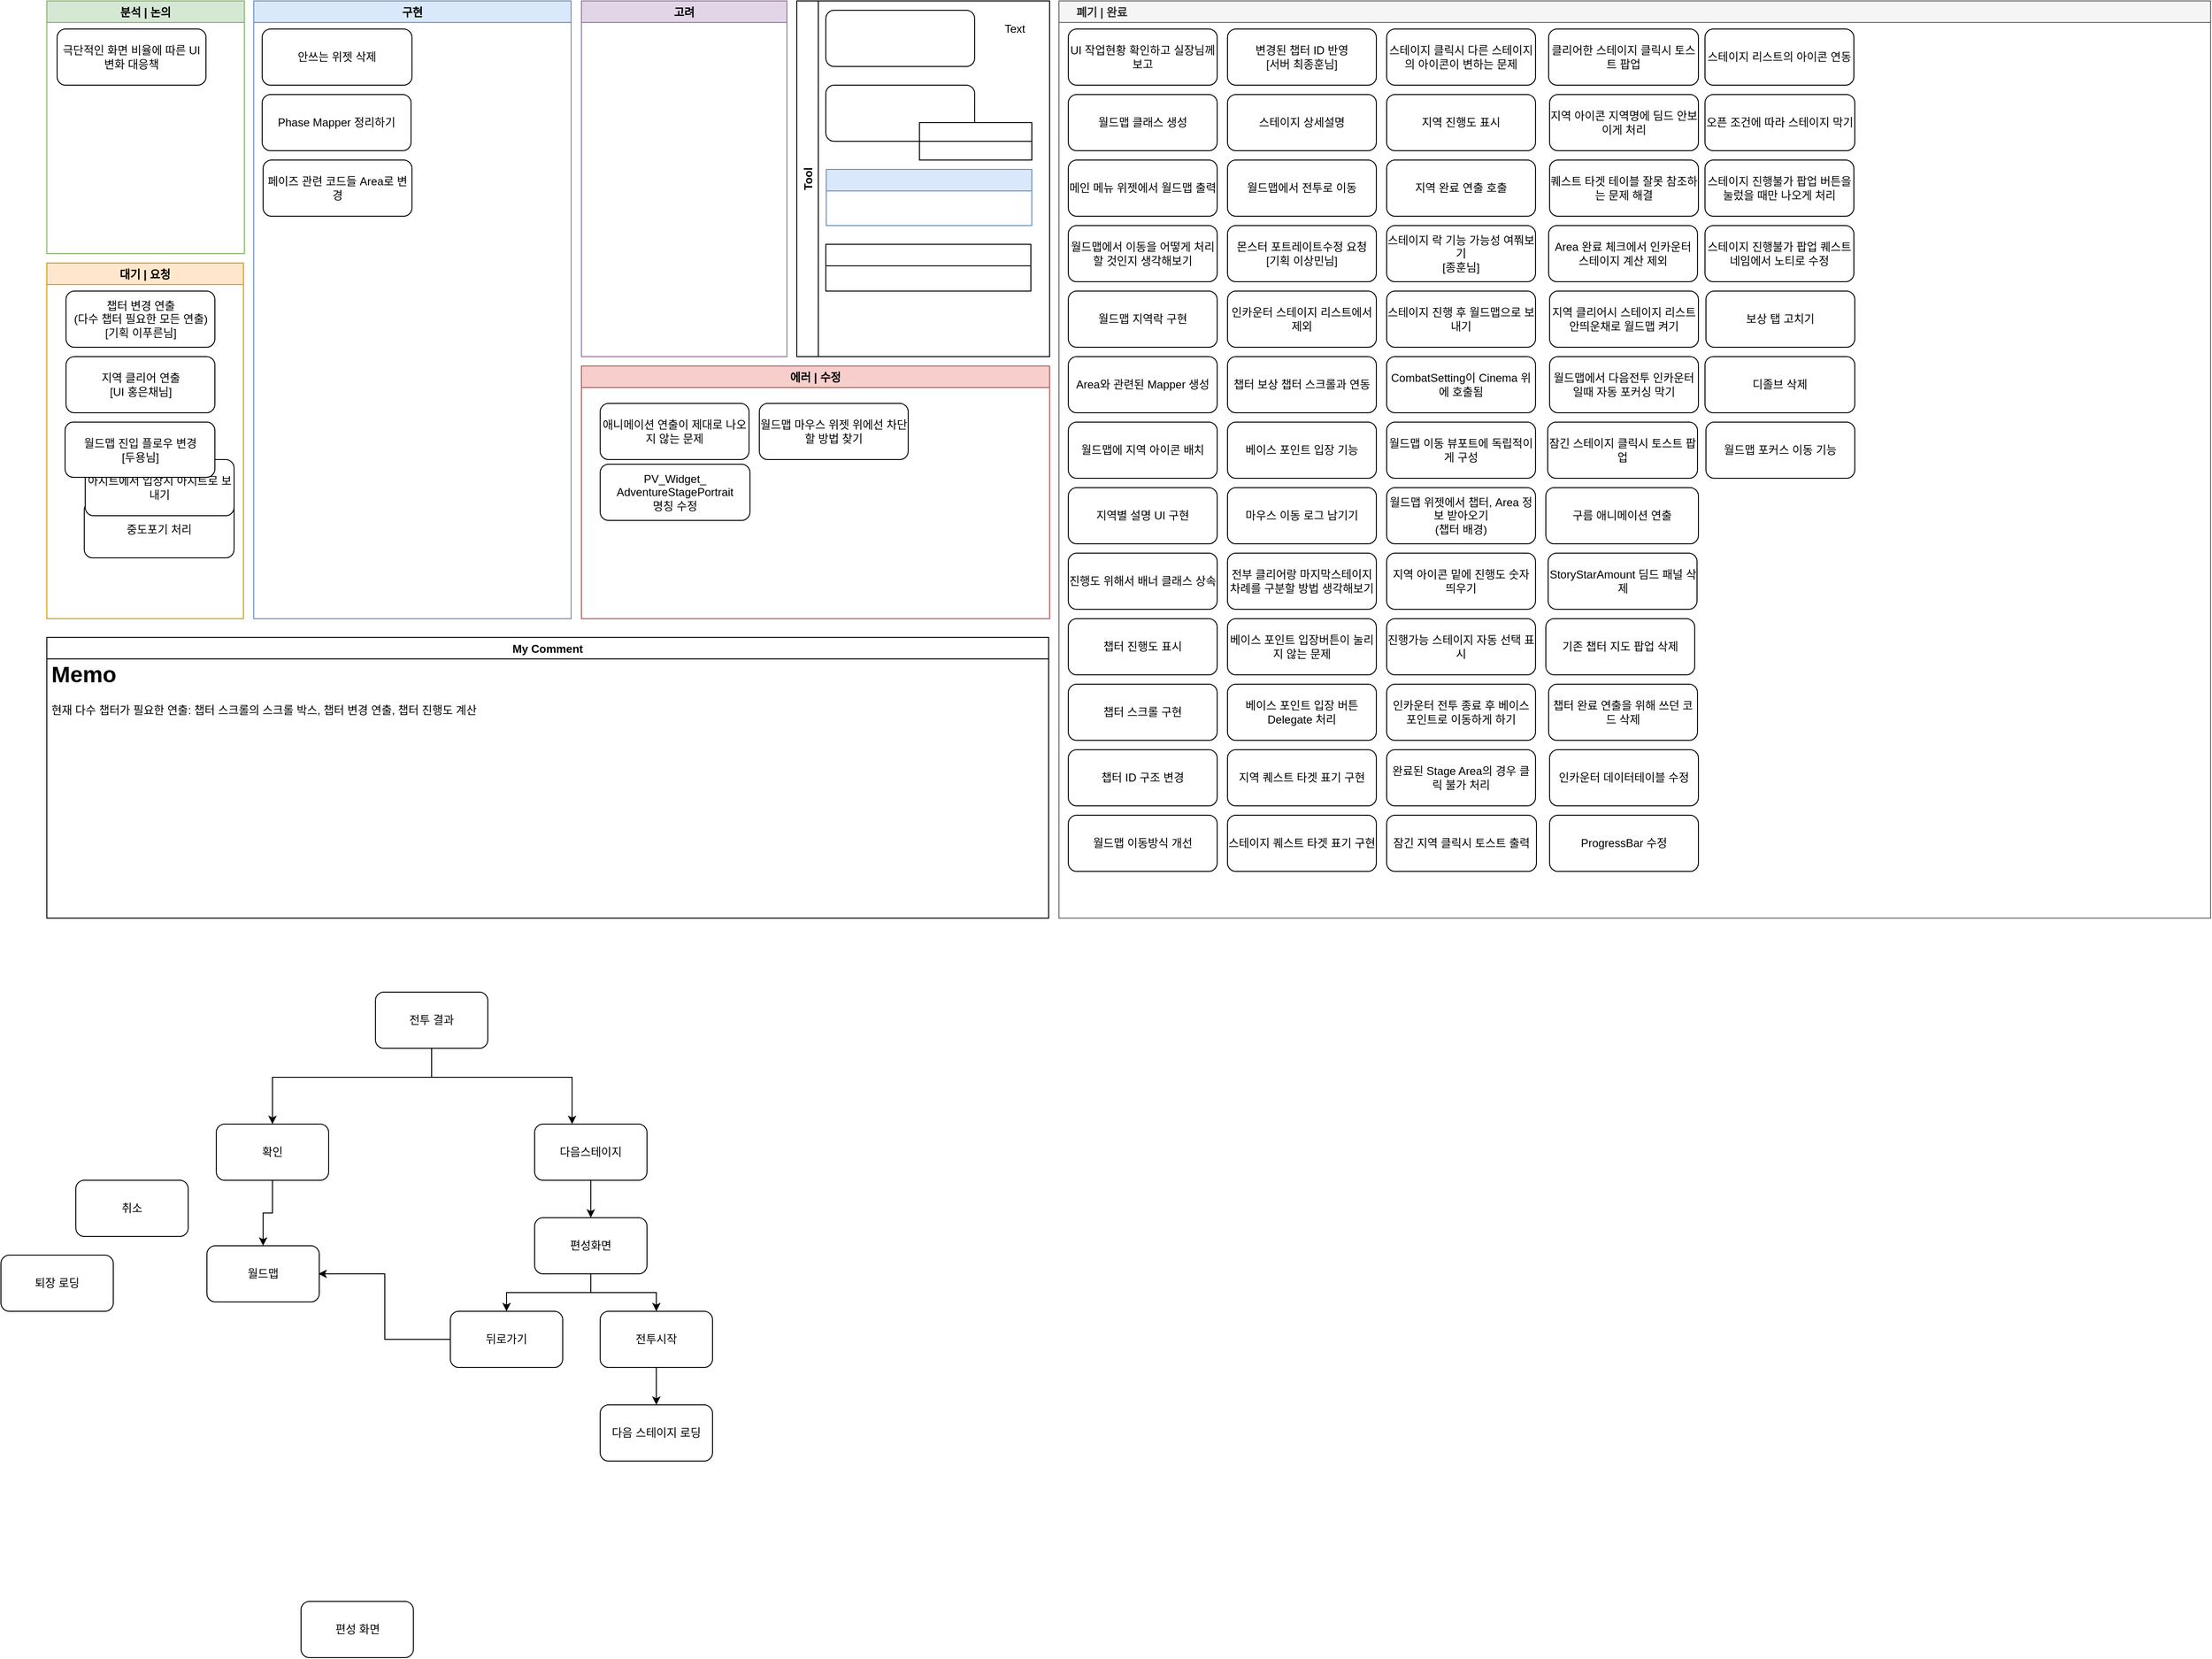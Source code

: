 <mxfile version="15.6.3" type="device"><diagram id="sQ8EXhfYu_Z4RW1TYD9f" name="Page-1"><mxGraphModel dx="1422" dy="762" grid="1" gridSize="10" guides="1" tooltips="1" connect="0" arrows="1" fold="1" page="1" pageScale="1" pageWidth="827" pageHeight="1169" math="0" shadow="0"><root><mxCell id="0"/><mxCell id="1" parent="0"/><mxCell id="wOnGFkAYj0Utu0_wV-MN-16" value="구현" style="swimlane;fillColor=#dae8fc;strokeColor=#6c8ebf;" parent="1" vertex="1"><mxGeometry x="270" y="50" width="339" height="660" as="geometry"/></mxCell><mxCell id="fKnXUZ_Y8Yj8oVJBZo9e-2" value="Phase Mapper 정리하기" style="rounded=1;whiteSpace=wrap;html=1;" parent="wOnGFkAYj0Utu0_wV-MN-16" vertex="1"><mxGeometry x="9" y="100" width="159" height="60" as="geometry"/></mxCell><mxCell id="8GiOX_5ZcvJH73Y0Fhzy-6" value="페이즈 관련 코드들 Area로 변경" style="rounded=1;whiteSpace=wrap;html=1;" parent="wOnGFkAYj0Utu0_wV-MN-16" vertex="1"><mxGeometry x="10" y="170" width="159" height="60" as="geometry"/></mxCell><mxCell id="0nPy4N3juvfmv_uaInZj-3" value="안쓰는 위젯 삭제" style="rounded=1;whiteSpace=wrap;html=1;" parent="wOnGFkAYj0Utu0_wV-MN-16" vertex="1"><mxGeometry x="9" y="30" width="160" height="60" as="geometry"/></mxCell><mxCell id="wOnGFkAYj0Utu0_wV-MN-17" value="분석 | 논의" style="swimlane;strokeColor=#82b366;fillColor=#D5E8D4;" parent="1" vertex="1"><mxGeometry x="49" y="50" width="211" height="270" as="geometry"/></mxCell><mxCell id="fKnXUZ_Y8Yj8oVJBZo9e-6" value="극단적인 화면 비율에 따른 UI 변화 대응책" style="rounded=1;whiteSpace=wrap;html=1;" parent="wOnGFkAYj0Utu0_wV-MN-17" vertex="1"><mxGeometry x="11" y="30" width="159" height="60" as="geometry"/></mxCell><mxCell id="MTrl5ynQiznJmTlUDSWs-4" value="대기 | 요청" style="swimlane;strokeColor=#d79b00;fillColor=#ffe6cc;" parent="1" vertex="1"><mxGeometry x="49" y="330" width="210" height="380" as="geometry"/></mxCell><mxCell id="JvFQZsxhrIlM6GvxB-Bj-3" value="챕터 변경 연출&lt;br&gt;(다수 챕터 필요한 모든 연출)&lt;br&gt;[기획 이푸른님]" style="rounded=1;whiteSpace=wrap;html=1;" parent="MTrl5ynQiznJmTlUDSWs-4" vertex="1"><mxGeometry x="20.5" y="30" width="159" height="60" as="geometry"/></mxCell><mxCell id="JvFQZsxhrIlM6GvxB-Bj-4" value="지역 클리어 연출&lt;br&gt;[UI 홍은채님]" style="rounded=1;whiteSpace=wrap;html=1;" parent="MTrl5ynQiznJmTlUDSWs-4" vertex="1"><mxGeometry x="20.5" y="100" width="159" height="60" as="geometry"/></mxCell><mxCell id="JcdMrhdxGSStzC7vy00--24" value="중도포기 처리" style="rounded=1;whiteSpace=wrap;html=1;" parent="MTrl5ynQiznJmTlUDSWs-4" vertex="1"><mxGeometry x="40" y="255" width="160" height="60" as="geometry"/></mxCell><mxCell id="mTPu1nSo0R1RRkqdtAdQ-14" value="아지트에서 입장시 아지트로 보내기" style="rounded=1;whiteSpace=wrap;html=1;" parent="MTrl5ynQiznJmTlUDSWs-4" vertex="1"><mxGeometry x="41" y="210" width="159" height="60" as="geometry"/></mxCell><mxCell id="u-zzOmrkJS4MpRmy39Oz-33" value="월드맵 진입 플로우 변경&lt;br&gt;[두용님]" style="rounded=1;whiteSpace=wrap;html=1;" parent="MTrl5ynQiznJmTlUDSWs-4" vertex="1"><mxGeometry x="19.5" y="170" width="160" height="59" as="geometry"/></mxCell><mxCell id="9A0mLHsorhuxDrabdEOj-9" value="에러 | 수정" style="swimlane;fillColor=#f8cecc;strokeColor=#b85450;startSize=23;" parent="1" vertex="1"><mxGeometry x="620" y="440" width="500" height="270" as="geometry"/></mxCell><mxCell id="mTPu1nSo0R1RRkqdtAdQ-15" value="애니메이션 연출이 제대로 나오지 않는 문제" style="rounded=1;whiteSpace=wrap;html=1;" parent="9A0mLHsorhuxDrabdEOj-9" vertex="1"><mxGeometry x="20" y="40" width="159" height="60" as="geometry"/></mxCell><mxCell id="YfF9ztZLRGlCkRkIGvAC-8" value="PV_Widget_&lt;br&gt;AdventureStagePortrait&lt;br&gt;명칭 수정" style="rounded=1;whiteSpace=wrap;html=1;" parent="9A0mLHsorhuxDrabdEOj-9" vertex="1"><mxGeometry x="20" y="105" width="160" height="60" as="geometry"/></mxCell><mxCell id="0nPy4N3juvfmv_uaInZj-1" value="월드맵 마우스 위젯 위에선 차단할 방법 찾기" style="rounded=1;whiteSpace=wrap;html=1;" parent="9A0mLHsorhuxDrabdEOj-9" vertex="1"><mxGeometry x="190" y="40" width="159" height="60" as="geometry"/></mxCell><mxCell id="hDPYIisuoytdxOGGVnbc-3" value="     폐기 | 완료" style="swimlane;strokeColor=#666666;fillColor=#f5f5f5;fontColor=#333333;align=left;" parent="1" vertex="1"><mxGeometry x="1130" y="50" width="1230" height="980" as="geometry"/></mxCell><mxCell id="atVRBHWBVTBCoCOBbs-6-2" value="UI 작업현황 확인하고 실장님께 보고" style="rounded=1;whiteSpace=wrap;html=1;" parent="hDPYIisuoytdxOGGVnbc-3" vertex="1"><mxGeometry x="10" y="30" width="159" height="60" as="geometry"/></mxCell><mxCell id="8GiOX_5ZcvJH73Y0Fhzy-2" value="월드맵 클래스 생성" style="rounded=1;whiteSpace=wrap;html=1;" parent="hDPYIisuoytdxOGGVnbc-3" vertex="1"><mxGeometry x="10" y="100" width="159" height="60" as="geometry"/></mxCell><mxCell id="8GiOX_5ZcvJH73Y0Fhzy-1" value="메인 메뉴 위젯에서 월드맵 출력" style="rounded=1;whiteSpace=wrap;html=1;" parent="hDPYIisuoytdxOGGVnbc-3" vertex="1"><mxGeometry x="10" y="170" width="159" height="60" as="geometry"/></mxCell><mxCell id="lYunYYrA7qYBkTZxslzv-2" value="월드맵에서 이동을 어떻게 처리할 것인지 생각해보기" style="rounded=1;whiteSpace=wrap;html=1;" parent="hDPYIisuoytdxOGGVnbc-3" vertex="1"><mxGeometry x="10" y="240" width="159" height="60" as="geometry"/></mxCell><mxCell id="8GiOX_5ZcvJH73Y0Fhzy-7" value="Area와 관련된 Mapper 생성" style="rounded=1;whiteSpace=wrap;html=1;" parent="hDPYIisuoytdxOGGVnbc-3" vertex="1"><mxGeometry x="10" y="380" width="159" height="60" as="geometry"/></mxCell><mxCell id="fKnXUZ_Y8Yj8oVJBZo9e-3" value="월드맵에 지역 아이콘 배치" style="rounded=1;whiteSpace=wrap;html=1;" parent="hDPYIisuoytdxOGGVnbc-3" vertex="1"><mxGeometry x="10" y="450" width="159" height="60" as="geometry"/></mxCell><mxCell id="8GiOX_5ZcvJH73Y0Fhzy-4" value="월드맵 지역락 구현" style="rounded=1;whiteSpace=wrap;html=1;" parent="hDPYIisuoytdxOGGVnbc-3" vertex="1"><mxGeometry x="10" y="310" width="159" height="60" as="geometry"/></mxCell><mxCell id="8GiOX_5ZcvJH73Y0Fhzy-10" value="지역별 설명 UI 구현" style="rounded=1;whiteSpace=wrap;html=1;" parent="hDPYIisuoytdxOGGVnbc-3" vertex="1"><mxGeometry x="10" y="520" width="159" height="60" as="geometry"/></mxCell><mxCell id="NNDFR1LKHZ_8l8TIc3SD-2" value="진행도 위해서 배너 클래스 상속" style="rounded=1;whiteSpace=wrap;html=1;" parent="hDPYIisuoytdxOGGVnbc-3" vertex="1"><mxGeometry x="10" y="590" width="159" height="60" as="geometry"/></mxCell><mxCell id="YfF9ztZLRGlCkRkIGvAC-5" value="챕터 진행도 표시" style="rounded=1;whiteSpace=wrap;html=1;" parent="hDPYIisuoytdxOGGVnbc-3" vertex="1"><mxGeometry x="10" y="660" width="159" height="60" as="geometry"/></mxCell><mxCell id="8GiOX_5ZcvJH73Y0Fhzy-8" value="챕터 스크롤 구현" style="rounded=1;whiteSpace=wrap;html=1;" parent="hDPYIisuoytdxOGGVnbc-3" vertex="1"><mxGeometry x="10" y="730" width="159" height="60" as="geometry"/></mxCell><mxCell id="YfF9ztZLRGlCkRkIGvAC-9" value="챕터 ID 구조 변경" style="rounded=1;whiteSpace=wrap;html=1;" parent="hDPYIisuoytdxOGGVnbc-3" vertex="1"><mxGeometry x="10" y="800" width="159" height="60" as="geometry"/></mxCell><mxCell id="5TGIPtgfNIGxRz2AxhJH-1" value="월드맵 이동방식 개선" style="rounded=1;whiteSpace=wrap;html=1;" parent="hDPYIisuoytdxOGGVnbc-3" vertex="1"><mxGeometry x="10" y="870" width="159" height="60" as="geometry"/></mxCell><mxCell id="YfF9ztZLRGlCkRkIGvAC-4" value="변경된 챕터 ID 반영&lt;br&gt;[서버 최종훈님]" style="rounded=1;whiteSpace=wrap;html=1;" parent="hDPYIisuoytdxOGGVnbc-3" vertex="1"><mxGeometry x="180" y="30" width="159" height="60" as="geometry"/></mxCell><mxCell id="YfF9ztZLRGlCkRkIGvAC-12" value="스테이지 상세설명" style="rounded=1;whiteSpace=wrap;html=1;" parent="hDPYIisuoytdxOGGVnbc-3" vertex="1"><mxGeometry x="180" y="100" width="159" height="60" as="geometry"/></mxCell><mxCell id="YfF9ztZLRGlCkRkIGvAC-7" value="월드맵에서 전투로 이동" style="rounded=1;whiteSpace=wrap;html=1;" parent="hDPYIisuoytdxOGGVnbc-3" vertex="1"><mxGeometry x="180" y="170" width="159" height="60" as="geometry"/></mxCell><mxCell id="YfF9ztZLRGlCkRkIGvAC-10" value="몬스터 포트레이트수정 요청&lt;br&gt;[기획 이상민님]" style="rounded=1;whiteSpace=wrap;html=1;" parent="hDPYIisuoytdxOGGVnbc-3" vertex="1"><mxGeometry x="180" y="240" width="159" height="60" as="geometry"/></mxCell><mxCell id="32iTDsRpcqnxO3VkxNKm-3" value="인카운터 스테이지 리스트에서 제외" style="rounded=1;whiteSpace=wrap;html=1;" parent="hDPYIisuoytdxOGGVnbc-3" vertex="1"><mxGeometry x="180" y="310" width="159" height="60" as="geometry"/></mxCell><mxCell id="fKnXUZ_Y8Yj8oVJBZo9e-4" value="챕터 보상 챕터 스크롤과 연동" style="rounded=1;whiteSpace=wrap;html=1;" parent="hDPYIisuoytdxOGGVnbc-3" vertex="1"><mxGeometry x="180" y="380" width="159" height="60" as="geometry"/></mxCell><mxCell id="YfF9ztZLRGlCkRkIGvAC-11" value="베이스 포인트 입장 기능" style="rounded=1;whiteSpace=wrap;html=1;" parent="hDPYIisuoytdxOGGVnbc-3" vertex="1"><mxGeometry x="180" y="450" width="159" height="60" as="geometry"/></mxCell><mxCell id="32iTDsRpcqnxO3VkxNKm-2" value="마우스 이동 로그 남기기" style="rounded=1;whiteSpace=wrap;html=1;" parent="hDPYIisuoytdxOGGVnbc-3" vertex="1"><mxGeometry x="180" y="520" width="159" height="60" as="geometry"/></mxCell><mxCell id="YfF9ztZLRGlCkRkIGvAC-1" value="전부 클리어랑 마지막스테이지 차례를 구분할 방법 생각해보기" style="rounded=1;whiteSpace=wrap;html=1;" parent="hDPYIisuoytdxOGGVnbc-3" vertex="1"><mxGeometry x="180" y="590" width="159" height="60" as="geometry"/></mxCell><mxCell id="YfF9ztZLRGlCkRkIGvAC-3" value="베이스 포인트 입장버튼이 눌리지 않는 문제" style="rounded=1;whiteSpace=wrap;html=1;" parent="hDPYIisuoytdxOGGVnbc-3" vertex="1"><mxGeometry x="180" y="660" width="159" height="60" as="geometry"/></mxCell><mxCell id="NNDFR1LKHZ_8l8TIc3SD-1" value="베이스 포인트 입장 버튼 Delegate 처리" style="rounded=1;whiteSpace=wrap;html=1;" parent="hDPYIisuoytdxOGGVnbc-3" vertex="1"><mxGeometry x="180" y="730" width="159" height="60" as="geometry"/></mxCell><mxCell id="8GiOX_5ZcvJH73Y0Fhzy-9" value="지역 퀘스트 타겟 표기 구현" style="rounded=1;whiteSpace=wrap;html=1;" parent="hDPYIisuoytdxOGGVnbc-3" vertex="1"><mxGeometry x="180" y="800" width="159" height="60" as="geometry"/></mxCell><mxCell id="32iTDsRpcqnxO3VkxNKm-5" value="스테이지 퀘스트 타겟 표기 구현" style="rounded=1;whiteSpace=wrap;html=1;" parent="hDPYIisuoytdxOGGVnbc-3" vertex="1"><mxGeometry x="180" y="870" width="159" height="60" as="geometry"/></mxCell><mxCell id="32iTDsRpcqnxO3VkxNKm-1" value="스테이지 클릭시 다른 스테이지의 아이콘이 변하는 문제" style="rounded=1;whiteSpace=wrap;html=1;" parent="hDPYIisuoytdxOGGVnbc-3" vertex="1"><mxGeometry x="350" y="30" width="159" height="60" as="geometry"/></mxCell><mxCell id="YfF9ztZLRGlCkRkIGvAC-6" value="지역 진행도 표시" style="rounded=1;whiteSpace=wrap;html=1;" parent="hDPYIisuoytdxOGGVnbc-3" vertex="1"><mxGeometry x="350" y="100" width="159" height="60" as="geometry"/></mxCell><mxCell id="YfF9ztZLRGlCkRkIGvAC-2" value="지역 완료 연출 호출" style="rounded=1;whiteSpace=wrap;html=1;" parent="hDPYIisuoytdxOGGVnbc-3" vertex="1"><mxGeometry x="350" y="170" width="159" height="60" as="geometry"/></mxCell><mxCell id="32iTDsRpcqnxO3VkxNKm-6" value="스테이지 락 기능 가능성 여쭤보기&lt;br&gt;[종훈님]" style="rounded=1;whiteSpace=wrap;html=1;" parent="hDPYIisuoytdxOGGVnbc-3" vertex="1"><mxGeometry x="350" y="240" width="159" height="60" as="geometry"/></mxCell><mxCell id="SFROFrCYzg7VlvZK26Fv-1" value="스테이지 진행 후 월드맵으로 보내기" style="rounded=1;whiteSpace=wrap;html=1;" parent="hDPYIisuoytdxOGGVnbc-3" vertex="1"><mxGeometry x="350" y="310" width="159" height="60" as="geometry"/></mxCell><mxCell id="mTPu1nSo0R1RRkqdtAdQ-1" value="CombatSetting이 Cinema 위에 호출됨" style="rounded=1;whiteSpace=wrap;html=1;" parent="hDPYIisuoytdxOGGVnbc-3" vertex="1"><mxGeometry x="350" y="380" width="159" height="60" as="geometry"/></mxCell><mxCell id="mTPu1nSo0R1RRkqdtAdQ-5" value="월드맵 이동 뷰포트에 독립적이게 구성" style="rounded=1;whiteSpace=wrap;html=1;" parent="hDPYIisuoytdxOGGVnbc-3" vertex="1"><mxGeometry x="350" y="450" width="159" height="60" as="geometry"/></mxCell><mxCell id="fKnXUZ_Y8Yj8oVJBZo9e-1" value="월드맵 위젯에서 챕터, Area 정보 받아오기&lt;br&gt;(챕터 배경)" style="rounded=1;whiteSpace=wrap;html=1;" parent="hDPYIisuoytdxOGGVnbc-3" vertex="1"><mxGeometry x="350" y="520" width="159" height="60" as="geometry"/></mxCell><mxCell id="mTPu1nSo0R1RRkqdtAdQ-6" value="지역 아이콘 밑에 진행도 숫자 띄우기" style="rounded=1;whiteSpace=wrap;html=1;" parent="hDPYIisuoytdxOGGVnbc-3" vertex="1"><mxGeometry x="350" y="590" width="159" height="60" as="geometry"/></mxCell><mxCell id="mTPu1nSo0R1RRkqdtAdQ-8" value="진행가능 스테이지 자동 선택 표시" style="rounded=1;whiteSpace=wrap;html=1;" parent="hDPYIisuoytdxOGGVnbc-3" vertex="1"><mxGeometry x="350" y="660" width="159" height="60" as="geometry"/></mxCell><mxCell id="mTPu1nSo0R1RRkqdtAdQ-4" value="인카운터 전투 종료 후 베이스 포인트로 이동하게 하기" style="rounded=1;whiteSpace=wrap;html=1;" parent="hDPYIisuoytdxOGGVnbc-3" vertex="1"><mxGeometry x="350" y="730" width="159" height="60" as="geometry"/></mxCell><mxCell id="mTPu1nSo0R1RRkqdtAdQ-3" value="완료된 Stage Area의 경우 클릭 불가 처리" style="rounded=1;whiteSpace=wrap;html=1;" parent="hDPYIisuoytdxOGGVnbc-3" vertex="1"><mxGeometry x="350" y="800" width="159" height="60" as="geometry"/></mxCell><mxCell id="mTPu1nSo0R1RRkqdtAdQ-9" value="잠긴 지역 클릭시 토스트 출력" style="rounded=1;whiteSpace=wrap;html=1;" parent="hDPYIisuoytdxOGGVnbc-3" vertex="1"><mxGeometry x="350" y="870" width="160" height="60" as="geometry"/></mxCell><mxCell id="mTPu1nSo0R1RRkqdtAdQ-10" value="클리어한 스테이지 클릭시 토스트 팝업" style="rounded=1;whiteSpace=wrap;html=1;" parent="hDPYIisuoytdxOGGVnbc-3" vertex="1"><mxGeometry x="523" y="30" width="160" height="60" as="geometry"/></mxCell><mxCell id="JcdMrhdxGSStzC7vy00--23" value="퀘스트 타겟 테이블 잘못 참조하는 문제 해결" style="rounded=1;whiteSpace=wrap;html=1;" parent="hDPYIisuoytdxOGGVnbc-3" vertex="1"><mxGeometry x="524" y="170" width="159" height="60" as="geometry"/></mxCell><mxCell id="mTPu1nSo0R1RRkqdtAdQ-7" value="지역 아이콘 지역명에 딤드 안보이게 처리" style="rounded=1;whiteSpace=wrap;html=1;" parent="hDPYIisuoytdxOGGVnbc-3" vertex="1"><mxGeometry x="524" y="100" width="159" height="60" as="geometry"/></mxCell><mxCell id="mTPu1nSo0R1RRkqdtAdQ-2" value="Area 완료 체크에서 인카운터 스테이지 계산 제외" style="rounded=1;whiteSpace=wrap;html=1;" parent="hDPYIisuoytdxOGGVnbc-3" vertex="1"><mxGeometry x="523" y="240" width="159" height="60" as="geometry"/></mxCell><mxCell id="mTPu1nSo0R1RRkqdtAdQ-16" value="지역 클리어시 스테이지 리스트 안띄운채로 월드맵 켜기" style="rounded=1;whiteSpace=wrap;html=1;" parent="hDPYIisuoytdxOGGVnbc-3" vertex="1"><mxGeometry x="524" y="310" width="159" height="60" as="geometry"/></mxCell><mxCell id="mTPu1nSo0R1RRkqdtAdQ-18" value="월드맵에서 다음전투 인카운터일때 자동 포커싱 막기" style="rounded=1;whiteSpace=wrap;html=1;" parent="hDPYIisuoytdxOGGVnbc-3" vertex="1"><mxGeometry x="524" y="380" width="159" height="60" as="geometry"/></mxCell><mxCell id="mTPu1nSo0R1RRkqdtAdQ-12" value="잠긴 스테이지 클릭시 토스트 팝업" style="rounded=1;whiteSpace=wrap;html=1;" parent="hDPYIisuoytdxOGGVnbc-3" vertex="1"><mxGeometry x="522" y="450" width="160" height="60" as="geometry"/></mxCell><mxCell id="mTPu1nSo0R1RRkqdtAdQ-17" value="구름 애니메이션 연출" style="rounded=1;whiteSpace=wrap;html=1;" parent="hDPYIisuoytdxOGGVnbc-3" vertex="1"><mxGeometry x="520" y="520" width="163" height="60" as="geometry"/></mxCell><mxCell id="JcdMrhdxGSStzC7vy00--21" value="StoryStarAmount 딤드 패널 삭제" style="rounded=1;whiteSpace=wrap;html=1;" parent="hDPYIisuoytdxOGGVnbc-3" vertex="1"><mxGeometry x="522.5" y="590" width="159" height="60" as="geometry"/></mxCell><mxCell id="8GiOX_5ZcvJH73Y0Fhzy-3" value="기존 챕터 지도 팝업 삭제" style="rounded=1;whiteSpace=wrap;html=1;" parent="hDPYIisuoytdxOGGVnbc-3" vertex="1"><mxGeometry x="520" y="660" width="159" height="60" as="geometry"/></mxCell><mxCell id="8GiOX_5ZcvJH73Y0Fhzy-5" value="챕터 완료 연출을 위해 쓰던 코드 삭제" style="rounded=1;whiteSpace=wrap;html=1;" parent="hDPYIisuoytdxOGGVnbc-3" vertex="1"><mxGeometry x="523" y="730" width="159" height="60" as="geometry"/></mxCell><mxCell id="32iTDsRpcqnxO3VkxNKm-4" value="인카운터 데이터테이블 수정" style="rounded=1;whiteSpace=wrap;html=1;" parent="hDPYIisuoytdxOGGVnbc-3" vertex="1"><mxGeometry x="524" y="800" width="159" height="60" as="geometry"/></mxCell><mxCell id="u-zzOmrkJS4MpRmy39Oz-1" value="ProgressBar 수정" style="rounded=1;whiteSpace=wrap;html=1;" parent="hDPYIisuoytdxOGGVnbc-3" vertex="1"><mxGeometry x="524" y="870" width="159" height="60" as="geometry"/></mxCell><mxCell id="u-zzOmrkJS4MpRmy39Oz-2" value="스테이지 리스트의 아이콘 연동" style="rounded=1;whiteSpace=wrap;html=1;" parent="hDPYIisuoytdxOGGVnbc-3" vertex="1"><mxGeometry x="690" y="30" width="159" height="60" as="geometry"/></mxCell><mxCell id="JcdMrhdxGSStzC7vy00--1" value="오픈 조건에 따라 스테이지 막기" style="rounded=1;whiteSpace=wrap;html=1;" parent="hDPYIisuoytdxOGGVnbc-3" vertex="1"><mxGeometry x="690" y="100" width="160" height="60" as="geometry"/></mxCell><mxCell id="u-zzOmrkJS4MpRmy39Oz-3" value="스테이지 진행불가 팝업 버튼을 눌렀을 때만 나오게 처리" style="rounded=1;whiteSpace=wrap;html=1;" parent="hDPYIisuoytdxOGGVnbc-3" vertex="1"><mxGeometry x="690" y="170" width="159" height="60" as="geometry"/></mxCell><mxCell id="u-zzOmrkJS4MpRmy39Oz-4" value="스테이지 진행불가 팝업 퀘스트 네임에서 노티로 수정" style="rounded=1;whiteSpace=wrap;html=1;" parent="hDPYIisuoytdxOGGVnbc-3" vertex="1"><mxGeometry x="690" y="240" width="159" height="60" as="geometry"/></mxCell><mxCell id="JcdMrhdxGSStzC7vy00--22" value="보상 탭 고치기" style="rounded=1;whiteSpace=wrap;html=1;" parent="hDPYIisuoytdxOGGVnbc-3" vertex="1"><mxGeometry x="691" y="310" width="159" height="60" as="geometry"/></mxCell><mxCell id="u-zzOmrkJS4MpRmy39Oz-34" value="디졸브 삭제" style="rounded=1;whiteSpace=wrap;html=1;" parent="hDPYIisuoytdxOGGVnbc-3" vertex="1"><mxGeometry x="690" y="380" width="160" height="60" as="geometry"/></mxCell><mxCell id="0nPy4N3juvfmv_uaInZj-2" value="월드맵 포커스 이동 기능" style="rounded=1;whiteSpace=wrap;html=1;" parent="hDPYIisuoytdxOGGVnbc-3" vertex="1"><mxGeometry x="691" y="450" width="159" height="60" as="geometry"/></mxCell><mxCell id="6kkVd8V_ymKgZ0_L0vxy-3" value="My Comment" style="swimlane;" parent="1" vertex="1"><mxGeometry x="49" y="730" width="1070" height="300" as="geometry"><mxRectangle x="49" y="720" width="100" height="23" as="alternateBounds"/></mxGeometry></mxCell><mxCell id="KfCYHrgsOKh0RXw9eGPa-2" value="&lt;h1&gt;Memo&lt;/h1&gt;&lt;p&gt;현재 다수 챕터가 필요한 연출: 챕터 스크롤의 스크롤 박스, 챕터 변경 연출, 챕터 진행도 계산&lt;/p&gt;" style="text;html=1;strokeColor=none;fillColor=none;spacing=5;spacingTop=-20;whiteSpace=wrap;overflow=hidden;rounded=0;align=left;" parent="6kkVd8V_ymKgZ0_L0vxy-3" vertex="1"><mxGeometry y="20" width="1070" height="280" as="geometry"/></mxCell><mxCell id="oumLD8d3DvaTa1NXrWpt-27" value="Tool" style="swimlane;horizontal=0;" parent="1" vertex="1"><mxGeometry x="850" y="50" width="270" height="380" as="geometry"/></mxCell><mxCell id="oumLD8d3DvaTa1NXrWpt-25" value="" style="rounded=1;whiteSpace=wrap;html=1;" parent="oumLD8d3DvaTa1NXrWpt-27" vertex="1"><mxGeometry x="31" y="10" width="159" height="60" as="geometry"/></mxCell><mxCell id="oumLD8d3DvaTa1NXrWpt-31" value="" style="group" parent="oumLD8d3DvaTa1NXrWpt-27" vertex="1" connectable="0"><mxGeometry x="31" y="90" width="220" height="80" as="geometry"/></mxCell><mxCell id="oumLD8d3DvaTa1NXrWpt-28" value="" style="rounded=1;whiteSpace=wrap;html=1;" parent="oumLD8d3DvaTa1NXrWpt-31" vertex="1"><mxGeometry width="159" height="60" as="geometry"/></mxCell><mxCell id="oumLD8d3DvaTa1NXrWpt-29" value="" style="rounded=0;whiteSpace=wrap;html=1;" parent="oumLD8d3DvaTa1NXrWpt-31" vertex="1"><mxGeometry x="100" y="60" width="120" height="20" as="geometry"/></mxCell><mxCell id="oumLD8d3DvaTa1NXrWpt-30" value="" style="rounded=0;whiteSpace=wrap;html=1;" parent="oumLD8d3DvaTa1NXrWpt-31" vertex="1"><mxGeometry x="100" y="40" width="120" height="20" as="geometry"/></mxCell><mxCell id="oumLD8d3DvaTa1NXrWpt-32" value="" style="swimlane;fillColor=#dae8fc;strokeColor=#6c8ebf;" parent="oumLD8d3DvaTa1NXrWpt-27" vertex="1"><mxGeometry x="31.5" y="180" width="219.5" height="60" as="geometry"/></mxCell><mxCell id="oumLD8d3DvaTa1NXrWpt-34" value="" style="swimlane;" parent="oumLD8d3DvaTa1NXrWpt-27" vertex="1"><mxGeometry x="31" y="260" width="219" height="50" as="geometry"/></mxCell><mxCell id="Fb32EvJjGHJRLybvlaYY-3" value="Text" style="text;html=1;align=left;verticalAlign=middle;resizable=0;points=[];autosize=1;strokeColor=none;" parent="oumLD8d3DvaTa1NXrWpt-27" vertex="1"><mxGeometry x="220" y="20" width="40" height="20" as="geometry"/></mxCell><mxCell id="u-zzOmrkJS4MpRmy39Oz-10" style="edgeStyle=orthogonalEdgeStyle;rounded=0;orthogonalLoop=1;jettySize=auto;html=1;" parent="1" source="u-zzOmrkJS4MpRmy39Oz-5" target="u-zzOmrkJS4MpRmy39Oz-8" edge="1"><mxGeometry relative="1" as="geometry"><Array as="points"><mxPoint x="460" y="1200"/><mxPoint x="290" y="1200"/></Array></mxGeometry></mxCell><mxCell id="u-zzOmrkJS4MpRmy39Oz-19" style="edgeStyle=orthogonalEdgeStyle;rounded=0;orthogonalLoop=1;jettySize=auto;html=1;" parent="1" source="u-zzOmrkJS4MpRmy39Oz-5" target="u-zzOmrkJS4MpRmy39Oz-18" edge="1"><mxGeometry relative="1" as="geometry"><Array as="points"><mxPoint x="460" y="1200"/><mxPoint x="610" y="1200"/></Array></mxGeometry></mxCell><mxCell id="u-zzOmrkJS4MpRmy39Oz-5" value="전투 결과" style="rounded=1;whiteSpace=wrap;html=1;" parent="1" vertex="1"><mxGeometry x="400" y="1109" width="120" height="60" as="geometry"/></mxCell><mxCell id="u-zzOmrkJS4MpRmy39Oz-6" value="퇴장 로딩" style="rounded=1;whiteSpace=wrap;html=1;" parent="1" vertex="1"><mxGeometry y="1390" width="120" height="60" as="geometry"/></mxCell><mxCell id="fQ2UAqgwWErIt79ntaAB-1" style="edgeStyle=orthogonalEdgeStyle;rounded=0;orthogonalLoop=1;jettySize=auto;html=1;" parent="1" source="u-zzOmrkJS4MpRmy39Oz-8" target="u-zzOmrkJS4MpRmy39Oz-13" edge="1"><mxGeometry relative="1" as="geometry"/></mxCell><mxCell id="u-zzOmrkJS4MpRmy39Oz-8" value="확인" style="rounded=1;whiteSpace=wrap;html=1;" parent="1" vertex="1"><mxGeometry x="230" y="1250" width="120" height="60" as="geometry"/></mxCell><mxCell id="u-zzOmrkJS4MpRmy39Oz-13" value="월드맵" style="rounded=1;whiteSpace=wrap;html=1;" parent="1" vertex="1"><mxGeometry x="220" y="1380" width="120" height="60" as="geometry"/></mxCell><mxCell id="u-zzOmrkJS4MpRmy39Oz-16" value="편성 화면" style="rounded=1;whiteSpace=wrap;html=1;" parent="1" vertex="1"><mxGeometry x="320.5" y="1760" width="120" height="60" as="geometry"/></mxCell><mxCell id="u-zzOmrkJS4MpRmy39Oz-22" style="edgeStyle=orthogonalEdgeStyle;rounded=0;orthogonalLoop=1;jettySize=auto;html=1;" parent="1" source="u-zzOmrkJS4MpRmy39Oz-18" target="u-zzOmrkJS4MpRmy39Oz-21" edge="1"><mxGeometry relative="1" as="geometry"/></mxCell><mxCell id="u-zzOmrkJS4MpRmy39Oz-18" value="다음스테이지" style="rounded=1;whiteSpace=wrap;html=1;" parent="1" vertex="1"><mxGeometry x="570" y="1250" width="120" height="60" as="geometry"/></mxCell><mxCell id="u-zzOmrkJS4MpRmy39Oz-24" style="edgeStyle=orthogonalEdgeStyle;rounded=0;orthogonalLoop=1;jettySize=auto;html=1;" parent="1" source="u-zzOmrkJS4MpRmy39Oz-21" target="u-zzOmrkJS4MpRmy39Oz-23" edge="1"><mxGeometry relative="1" as="geometry"/></mxCell><mxCell id="u-zzOmrkJS4MpRmy39Oz-29" style="edgeStyle=orthogonalEdgeStyle;rounded=0;orthogonalLoop=1;jettySize=auto;html=1;" parent="1" source="u-zzOmrkJS4MpRmy39Oz-21" target="u-zzOmrkJS4MpRmy39Oz-28" edge="1"><mxGeometry relative="1" as="geometry"/></mxCell><mxCell id="u-zzOmrkJS4MpRmy39Oz-21" value="편성화면" style="rounded=1;whiteSpace=wrap;html=1;" parent="1" vertex="1"><mxGeometry x="570" y="1350" width="120" height="60" as="geometry"/></mxCell><mxCell id="fQ2UAqgwWErIt79ntaAB-2" style="edgeStyle=orthogonalEdgeStyle;rounded=0;orthogonalLoop=1;jettySize=auto;html=1;entryX=0.992;entryY=0.5;entryDx=0;entryDy=0;entryPerimeter=0;" parent="1" source="u-zzOmrkJS4MpRmy39Oz-23" target="u-zzOmrkJS4MpRmy39Oz-13" edge="1"><mxGeometry relative="1" as="geometry"/></mxCell><mxCell id="u-zzOmrkJS4MpRmy39Oz-23" value="뒤로가기" style="rounded=1;whiteSpace=wrap;html=1;" parent="1" vertex="1"><mxGeometry x="480" y="1450" width="120" height="60" as="geometry"/></mxCell><mxCell id="u-zzOmrkJS4MpRmy39Oz-26" value="취소" style="rounded=1;whiteSpace=wrap;html=1;" parent="1" vertex="1"><mxGeometry x="80" y="1310" width="120" height="60" as="geometry"/></mxCell><mxCell id="u-zzOmrkJS4MpRmy39Oz-31" style="edgeStyle=orthogonalEdgeStyle;rounded=0;orthogonalLoop=1;jettySize=auto;html=1;" parent="1" source="u-zzOmrkJS4MpRmy39Oz-28" target="u-zzOmrkJS4MpRmy39Oz-30" edge="1"><mxGeometry relative="1" as="geometry"/></mxCell><mxCell id="u-zzOmrkJS4MpRmy39Oz-28" value="전투시작" style="rounded=1;whiteSpace=wrap;html=1;" parent="1" vertex="1"><mxGeometry x="640" y="1450" width="120" height="60" as="geometry"/></mxCell><mxCell id="u-zzOmrkJS4MpRmy39Oz-30" value="다음 스테이지 로딩" style="rounded=1;whiteSpace=wrap;html=1;" parent="1" vertex="1"><mxGeometry x="640" y="1550" width="120" height="60" as="geometry"/></mxCell><mxCell id="Hf2SFhrhB0-e0Vb06iSS-1" value="고려" style="swimlane;fillColor=#e1d5e7;strokeColor=#9673a6;startSize=23;" parent="1" vertex="1"><mxGeometry x="620" y="50" width="219.5" height="380" as="geometry"/></mxCell></root></mxGraphModel></diagram></mxfile>
